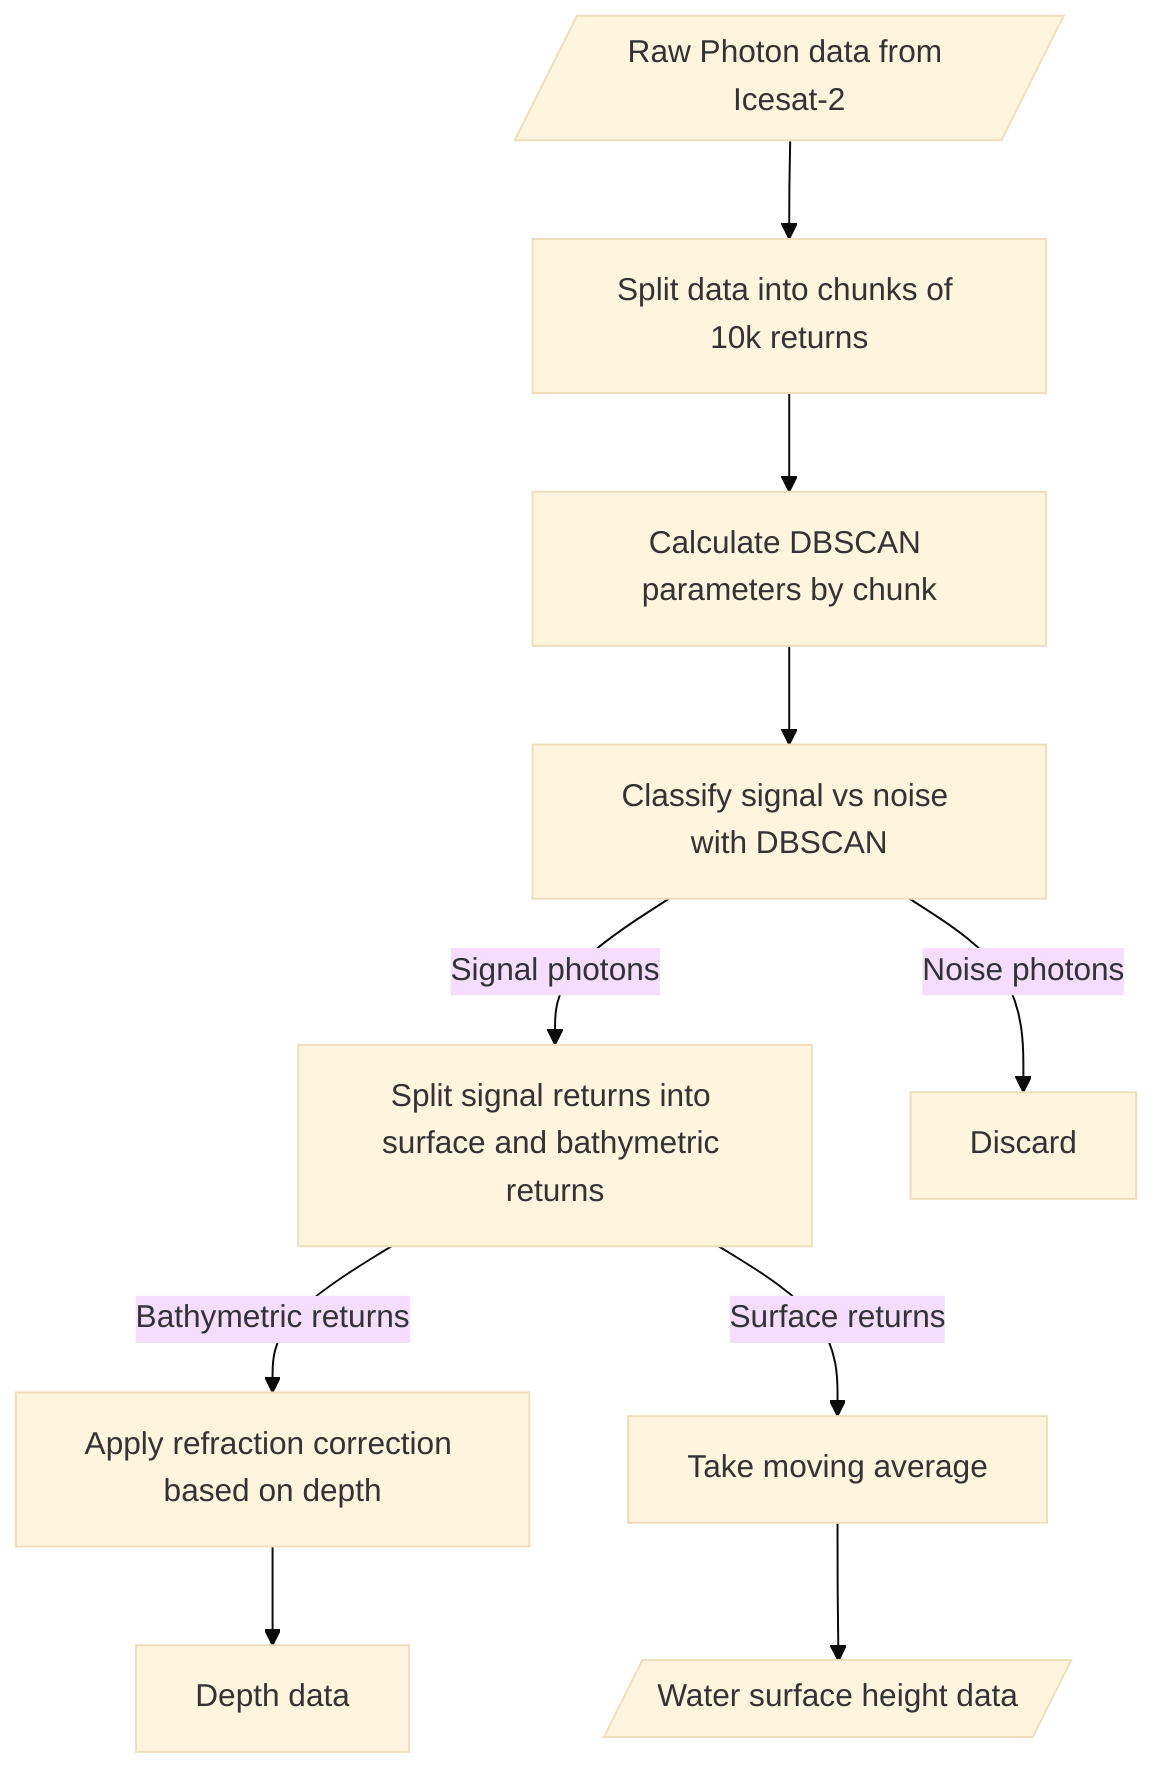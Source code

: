 %%{init: {'theme':'base'}}%%
flowchart TD
    ph[/Raw Photon data from Icesat-2/] 
    dbscan[Classify signal vs noise with DBSCAN]
    chunk[Split data into chunks of 10k returns]
    dbs_params[Calculate DBSCAN parameters by chunk]
    find_surface_ph[Split signal returns into surface and bathymetric returns]
    ph-->chunk-->dbs_params-->dbscan --> |Signal photons| find_surface_ph

    dbscan --> |Noise photons| disc[Discard]
    refr[Apply refraction correction based on depth]

    find_surface_ph --> |Bathymetric returns| refr
    find_surface_ph --> |Surface returns| mvavg[Take moving average] --> wsheight[/Water surface height data/]
    refr --> dep[Depth data]